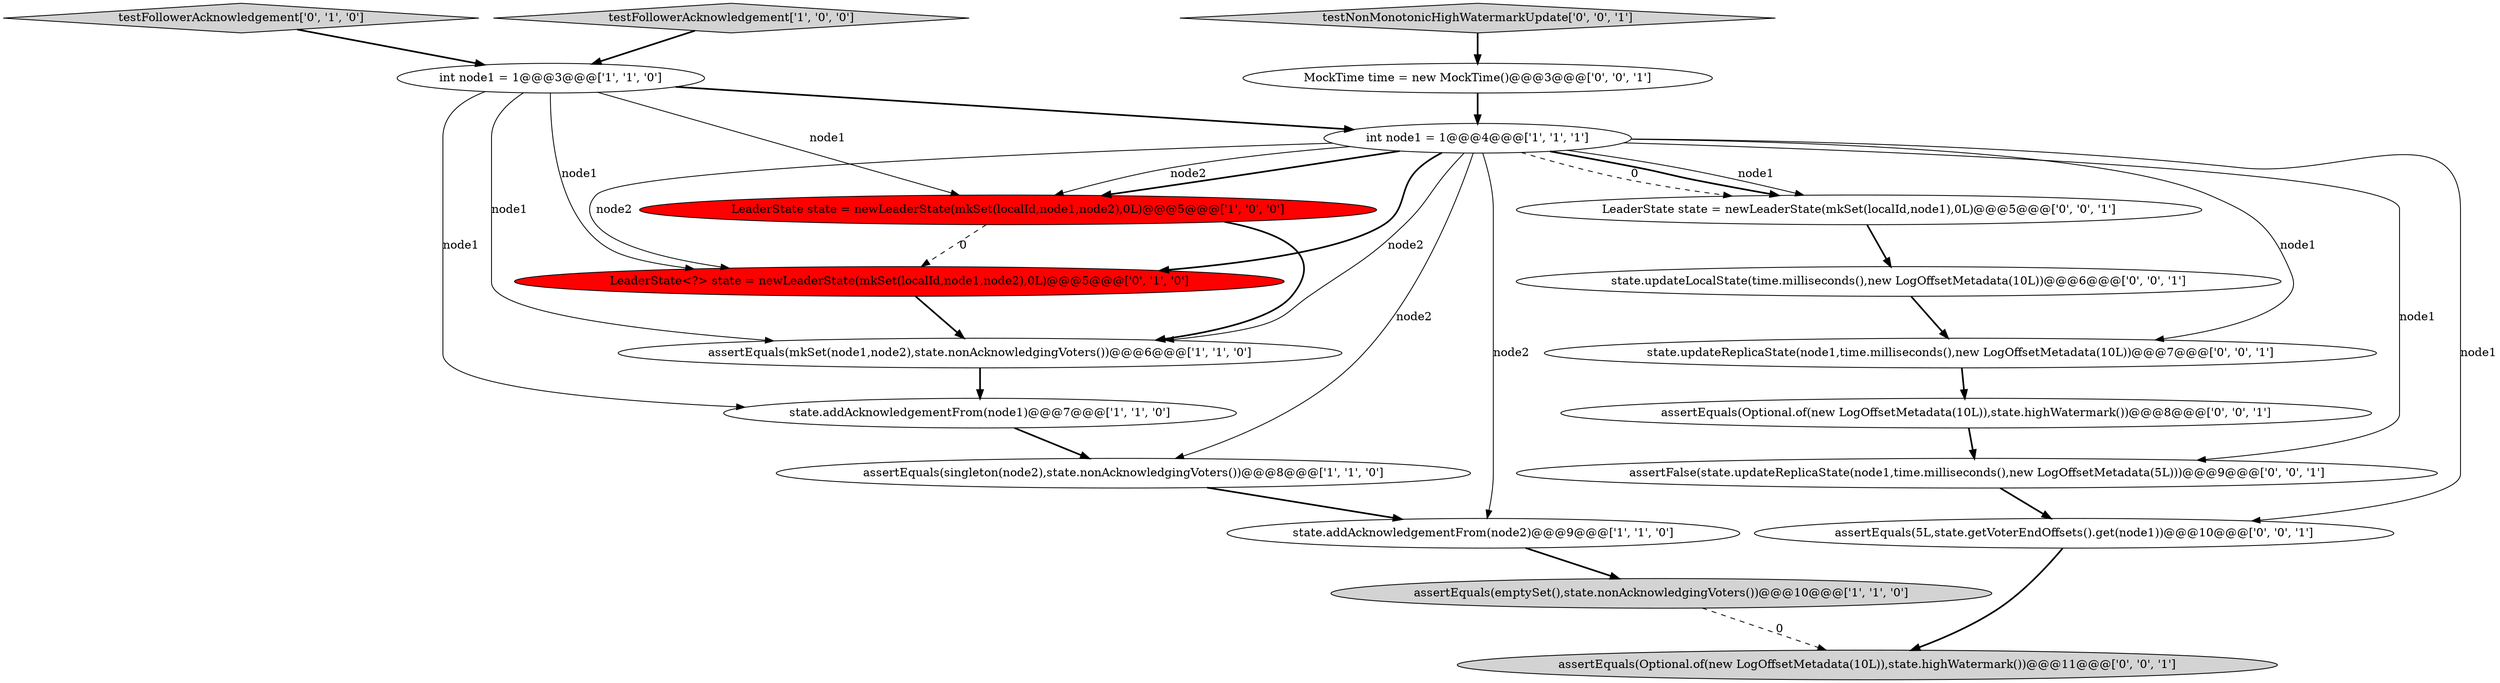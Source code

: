 digraph {
14 [style = filled, label = "state.updateReplicaState(node1,time.milliseconds(),new LogOffsetMetadata(10L))@@@7@@@['0', '0', '1']", fillcolor = white, shape = ellipse image = "AAA0AAABBB3BBB"];
6 [style = filled, label = "state.addAcknowledgementFrom(node2)@@@9@@@['1', '1', '0']", fillcolor = white, shape = ellipse image = "AAA0AAABBB1BBB"];
0 [style = filled, label = "assertEquals(emptySet(),state.nonAcknowledgingVoters())@@@10@@@['1', '1', '0']", fillcolor = lightgray, shape = ellipse image = "AAA0AAABBB1BBB"];
9 [style = filled, label = "LeaderState<?> state = newLeaderState(mkSet(localId,node1,node2),0L)@@@5@@@['0', '1', '0']", fillcolor = red, shape = ellipse image = "AAA1AAABBB2BBB"];
4 [style = filled, label = "assertEquals(mkSet(node1,node2),state.nonAcknowledgingVoters())@@@6@@@['1', '1', '0']", fillcolor = white, shape = ellipse image = "AAA0AAABBB1BBB"];
17 [style = filled, label = "MockTime time = new MockTime()@@@3@@@['0', '0', '1']", fillcolor = white, shape = ellipse image = "AAA0AAABBB3BBB"];
18 [style = filled, label = "assertEquals(Optional.of(new LogOffsetMetadata(10L)),state.highWatermark())@@@8@@@['0', '0', '1']", fillcolor = white, shape = ellipse image = "AAA0AAABBB3BBB"];
2 [style = filled, label = "LeaderState state = newLeaderState(mkSet(localId,node1,node2),0L)@@@5@@@['1', '0', '0']", fillcolor = red, shape = ellipse image = "AAA1AAABBB1BBB"];
1 [style = filled, label = "assertEquals(singleton(node2),state.nonAcknowledgingVoters())@@@8@@@['1', '1', '0']", fillcolor = white, shape = ellipse image = "AAA0AAABBB1BBB"];
8 [style = filled, label = "int node1 = 1@@@3@@@['1', '1', '0']", fillcolor = white, shape = ellipse image = "AAA0AAABBB1BBB"];
10 [style = filled, label = "testFollowerAcknowledgement['0', '1', '0']", fillcolor = lightgray, shape = diamond image = "AAA0AAABBB2BBB"];
12 [style = filled, label = "testNonMonotonicHighWatermarkUpdate['0', '0', '1']", fillcolor = lightgray, shape = diamond image = "AAA0AAABBB3BBB"];
7 [style = filled, label = "state.addAcknowledgementFrom(node1)@@@7@@@['1', '1', '0']", fillcolor = white, shape = ellipse image = "AAA0AAABBB1BBB"];
15 [style = filled, label = "assertEquals(Optional.of(new LogOffsetMetadata(10L)),state.highWatermark())@@@11@@@['0', '0', '1']", fillcolor = lightgray, shape = ellipse image = "AAA0AAABBB3BBB"];
16 [style = filled, label = "state.updateLocalState(time.milliseconds(),new LogOffsetMetadata(10L))@@@6@@@['0', '0', '1']", fillcolor = white, shape = ellipse image = "AAA0AAABBB3BBB"];
13 [style = filled, label = "LeaderState state = newLeaderState(mkSet(localId,node1),0L)@@@5@@@['0', '0', '1']", fillcolor = white, shape = ellipse image = "AAA0AAABBB3BBB"];
19 [style = filled, label = "assertFalse(state.updateReplicaState(node1,time.milliseconds(),new LogOffsetMetadata(5L)))@@@9@@@['0', '0', '1']", fillcolor = white, shape = ellipse image = "AAA0AAABBB3BBB"];
3 [style = filled, label = "int node1 = 1@@@4@@@['1', '1', '1']", fillcolor = white, shape = ellipse image = "AAA0AAABBB1BBB"];
11 [style = filled, label = "assertEquals(5L,state.getVoterEndOffsets().get(node1))@@@10@@@['0', '0', '1']", fillcolor = white, shape = ellipse image = "AAA0AAABBB3BBB"];
5 [style = filled, label = "testFollowerAcknowledgement['1', '0', '0']", fillcolor = lightgray, shape = diamond image = "AAA0AAABBB1BBB"];
5->8 [style = bold, label=""];
7->1 [style = bold, label=""];
8->4 [style = solid, label="node1"];
8->7 [style = solid, label="node1"];
3->11 [style = solid, label="node1"];
9->4 [style = bold, label=""];
3->1 [style = solid, label="node2"];
12->17 [style = bold, label=""];
8->3 [style = bold, label=""];
8->2 [style = solid, label="node1"];
18->19 [style = bold, label=""];
0->15 [style = dashed, label="0"];
19->11 [style = bold, label=""];
6->0 [style = bold, label=""];
3->2 [style = solid, label="node2"];
3->14 [style = solid, label="node1"];
3->13 [style = dashed, label="0"];
2->4 [style = bold, label=""];
13->16 [style = bold, label=""];
4->7 [style = bold, label=""];
11->15 [style = bold, label=""];
3->4 [style = solid, label="node2"];
3->9 [style = bold, label=""];
1->6 [style = bold, label=""];
3->2 [style = bold, label=""];
10->8 [style = bold, label=""];
3->6 [style = solid, label="node2"];
2->9 [style = dashed, label="0"];
17->3 [style = bold, label=""];
3->13 [style = bold, label=""];
16->14 [style = bold, label=""];
14->18 [style = bold, label=""];
3->13 [style = solid, label="node1"];
8->9 [style = solid, label="node1"];
3->9 [style = solid, label="node2"];
3->19 [style = solid, label="node1"];
}
